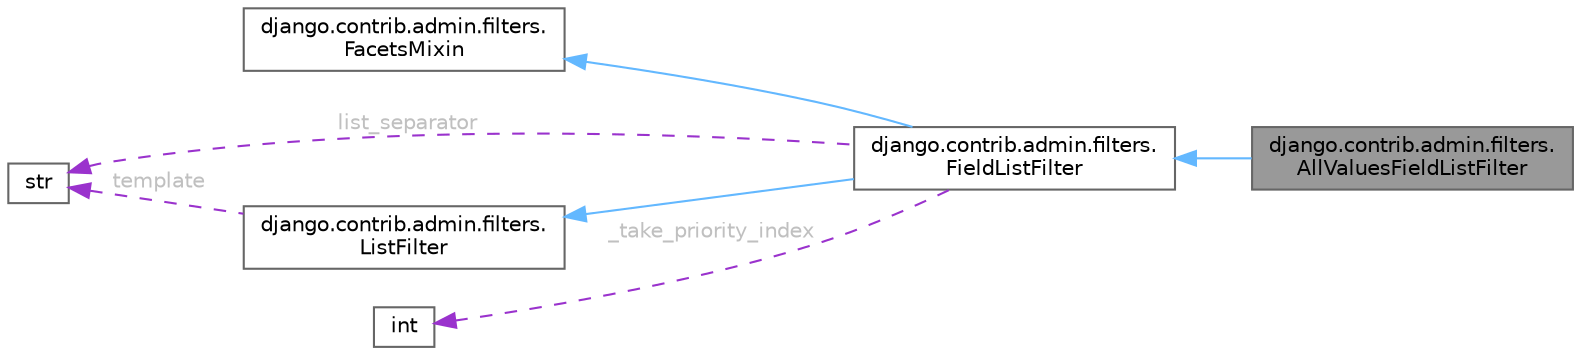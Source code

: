 digraph "django.contrib.admin.filters.AllValuesFieldListFilter"
{
 // LATEX_PDF_SIZE
  bgcolor="transparent";
  edge [fontname=Helvetica,fontsize=10,labelfontname=Helvetica,labelfontsize=10];
  node [fontname=Helvetica,fontsize=10,shape=box,height=0.2,width=0.4];
  rankdir="LR";
  Node1 [id="Node000001",label="django.contrib.admin.filters.\lAllValuesFieldListFilter",height=0.2,width=0.4,color="gray40", fillcolor="grey60", style="filled", fontcolor="black",tooltip=" "];
  Node2 -> Node1 [id="edge7_Node000001_Node000002",dir="back",color="steelblue1",style="solid",tooltip=" "];
  Node2 [id="Node000002",label="django.contrib.admin.filters.\lFieldListFilter",height=0.2,width=0.4,color="gray40", fillcolor="white", style="filled",URL="$classdjango_1_1contrib_1_1admin_1_1filters_1_1FieldListFilter.html",tooltip=" "];
  Node3 -> Node2 [id="edge8_Node000002_Node000003",dir="back",color="steelblue1",style="solid",tooltip=" "];
  Node3 [id="Node000003",label="django.contrib.admin.filters.\lFacetsMixin",height=0.2,width=0.4,color="gray40", fillcolor="white", style="filled",URL="$classdjango_1_1contrib_1_1admin_1_1filters_1_1FacetsMixin.html",tooltip=" "];
  Node4 -> Node2 [id="edge9_Node000002_Node000004",dir="back",color="steelblue1",style="solid",tooltip=" "];
  Node4 [id="Node000004",label="django.contrib.admin.filters.\lListFilter",height=0.2,width=0.4,color="gray40", fillcolor="white", style="filled",URL="$classdjango_1_1contrib_1_1admin_1_1filters_1_1ListFilter.html",tooltip=" "];
  Node5 -> Node4 [id="edge10_Node000004_Node000005",dir="back",color="darkorchid3",style="dashed",tooltip=" ",label=" template",fontcolor="grey" ];
  Node5 [id="Node000005",label="str",height=0.2,width=0.4,color="gray40", fillcolor="white", style="filled",tooltip=" "];
  Node6 -> Node2 [id="edge11_Node000002_Node000006",dir="back",color="darkorchid3",style="dashed",tooltip=" ",label=" _take_priority_index",fontcolor="grey" ];
  Node6 [id="Node000006",label="int",height=0.2,width=0.4,color="gray40", fillcolor="white", style="filled",tooltip=" "];
  Node5 -> Node2 [id="edge12_Node000002_Node000005",dir="back",color="darkorchid3",style="dashed",tooltip=" ",label=" list_separator",fontcolor="grey" ];
}
